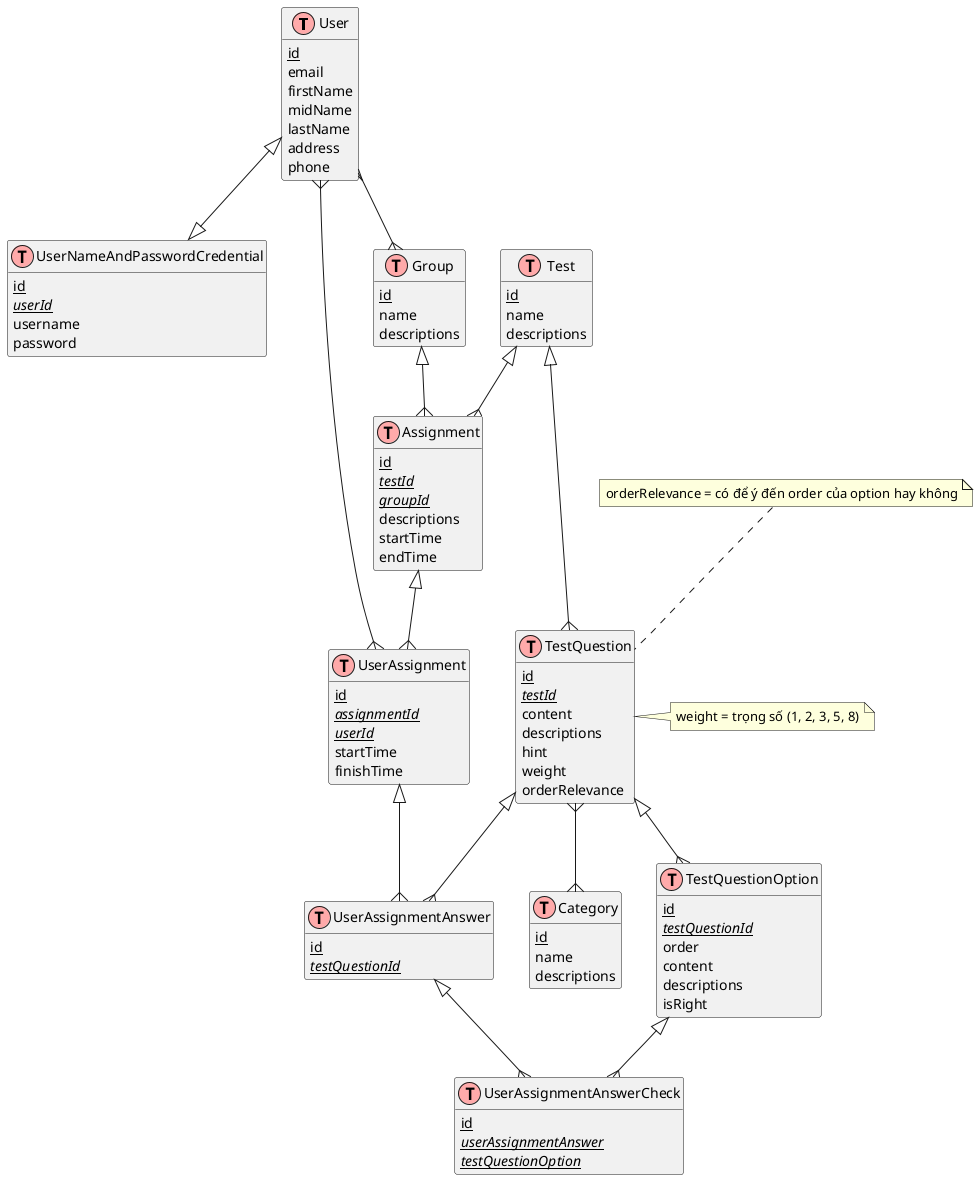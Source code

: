 @startuml
!define table(x) class x << (T,#FFAAAA) >>
!define pk(x) <u>x</u>
!define fk(x) <i><u>x</u></i>
hide methods
hide stereotypes
skinparam shadowing false

table(User) {
  pk(id)
  email
  firstName
  midName
  lastName
  address
  phone
}

table(Group) {
  pk(id)
  name
  descriptions
}

table(UserNameAndPasswordCredential) {
  pk(id)
  fk(userId)
  username
  password
}

table(Test) {
  pk(id)
  name
  descriptions
}

table(TestQuestion) {
  pk(id)
  fk(testId)
  content
  descriptions
  hint
  weight
  orderRelevance
}

table(TestQuestionOption) {
  pk(id)
  fk(testQuestionId)
  order
  content
  descriptions
  isRight
}

table(Category) {
  pk(id)
  name
  descriptions
}

table(Assignment) {
  pk(id)
  fk(testId)
  fk(groupId)
  descriptions
  startTime
  endTime
}

table(UserAssignment) {
  pk(id)
  fk(assignmentId)
  fk(userId)
  startTime
  finishTime
}

table(UserAssignmentAnswer) {
  pk(id)
  fk(testQuestionId)
}

table(UserAssignmentAnswerCheck) {
  pk(id)
  fk(userAssignmentAnswer)
  fk(testQuestionOption)
}

note right of TestQuestion: weight = trọng số (1, 2, 3, 5, 8)
note top of TestQuestion: orderRelevance = có để ý đến order của option hay không

User }--{ Group
User <|--|> UserNameAndPasswordCredential
Test <|--{ TestQuestion
TestQuestion <|--{ TestQuestionOption
TestQuestion }--{ Category
Test <|--{ Assignment
Group <|--{ Assignment
User }--{ UserAssignment
Assignment <|--{ UserAssignment
UserAssignment <|--{ UserAssignmentAnswer
TestQuestion <|--{ UserAssignmentAnswer
UserAssignmentAnswer <|--{ UserAssignmentAnswerCheck
TestQuestionOption <|--{ UserAssignmentAnswerCheck

@enduml
